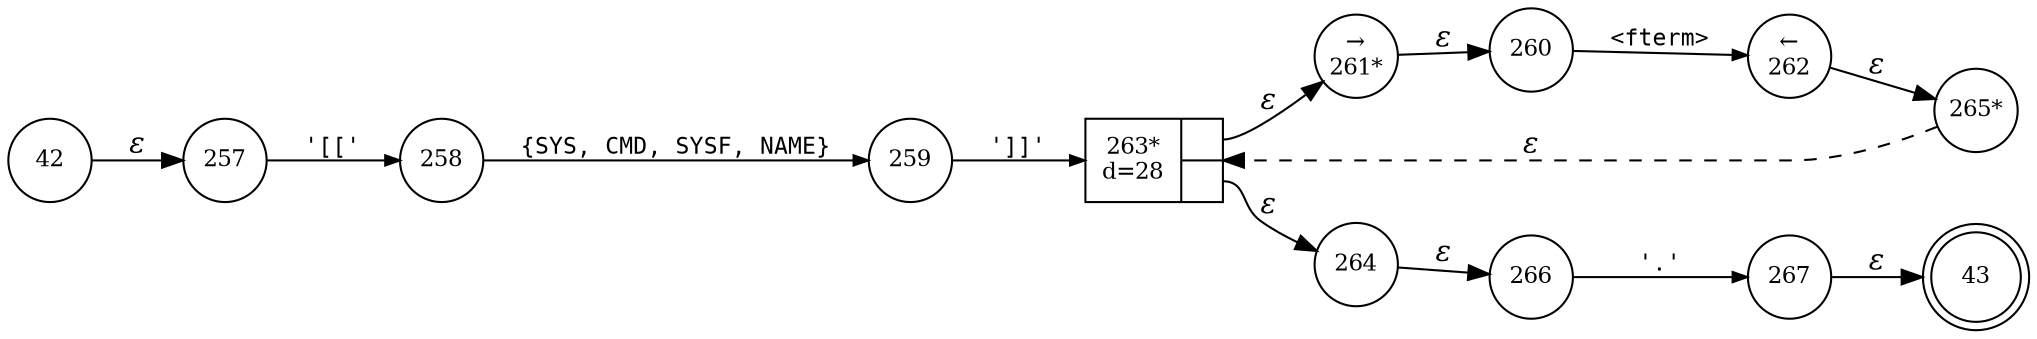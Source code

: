 digraph ATN {
rankdir=LR;
s43[fontsize=11, label="43", shape=doublecircle, fixedsize=true, width=.6];
s257[fontsize=11,label="257", shape=circle, fixedsize=true, width=.55, peripheries=1];
s258[fontsize=11,label="258", shape=circle, fixedsize=true, width=.55, peripheries=1];
s259[fontsize=11,label="259", shape=circle, fixedsize=true, width=.55, peripheries=1];
s260[fontsize=11,label="260", shape=circle, fixedsize=true, width=.55, peripheries=1];
s261[fontsize=11,label="&rarr;\n261*", shape=circle, fixedsize=true, width=.55, peripheries=1];
s262[fontsize=11,label="&larr;\n262", shape=circle, fixedsize=true, width=.55, peripheries=1];
s263[fontsize=11,label="{263*\nd=28|{<p0>|<p1>}}", shape=record, fixedsize=false, peripheries=1];
s264[fontsize=11,label="264", shape=circle, fixedsize=true, width=.55, peripheries=1];
s265[fontsize=11,label="265*", shape=circle, fixedsize=true, width=.55, peripheries=1];
s42[fontsize=11,label="42", shape=circle, fixedsize=true, width=.55, peripheries=1];
s266[fontsize=11,label="266", shape=circle, fixedsize=true, width=.55, peripheries=1];
s267[fontsize=11,label="267", shape=circle, fixedsize=true, width=.55, peripheries=1];
s42 -> s257 [fontname="Times-Italic", label="&epsilon;"];
s257 -> s258 [fontsize=11, fontname="Courier", arrowsize=.7, label = "'[['", arrowhead = normal];
s258 -> s259 [fontsize=11, fontname="Courier", arrowsize=.7, label = "{SYS, CMD, SYSF, NAME}", arrowhead = normal];
s259 -> s263 [fontsize=11, fontname="Courier", arrowsize=.7, label = "']]'", arrowhead = normal];
s263:p0 -> s261 [fontname="Times-Italic", label="&epsilon;"];
s263:p1 -> s264 [fontname="Times-Italic", label="&epsilon;"];
s261 -> s260 [fontname="Times-Italic", label="&epsilon;"];
s264 -> s266 [fontname="Times-Italic", label="&epsilon;"];
s260 -> s262 [fontsize=11, fontname="Courier", arrowsize=.7, label = "<fterm>", arrowhead = normal];
s266 -> s267 [fontsize=11, fontname="Courier", arrowsize=.7, label = "'.'", arrowhead = normal];
s262 -> s265 [fontname="Times-Italic", label="&epsilon;"];
s267 -> s43 [fontname="Times-Italic", label="&epsilon;"];
s265 -> s263 [fontname="Times-Italic", label="&epsilon;", style="dashed"];
}